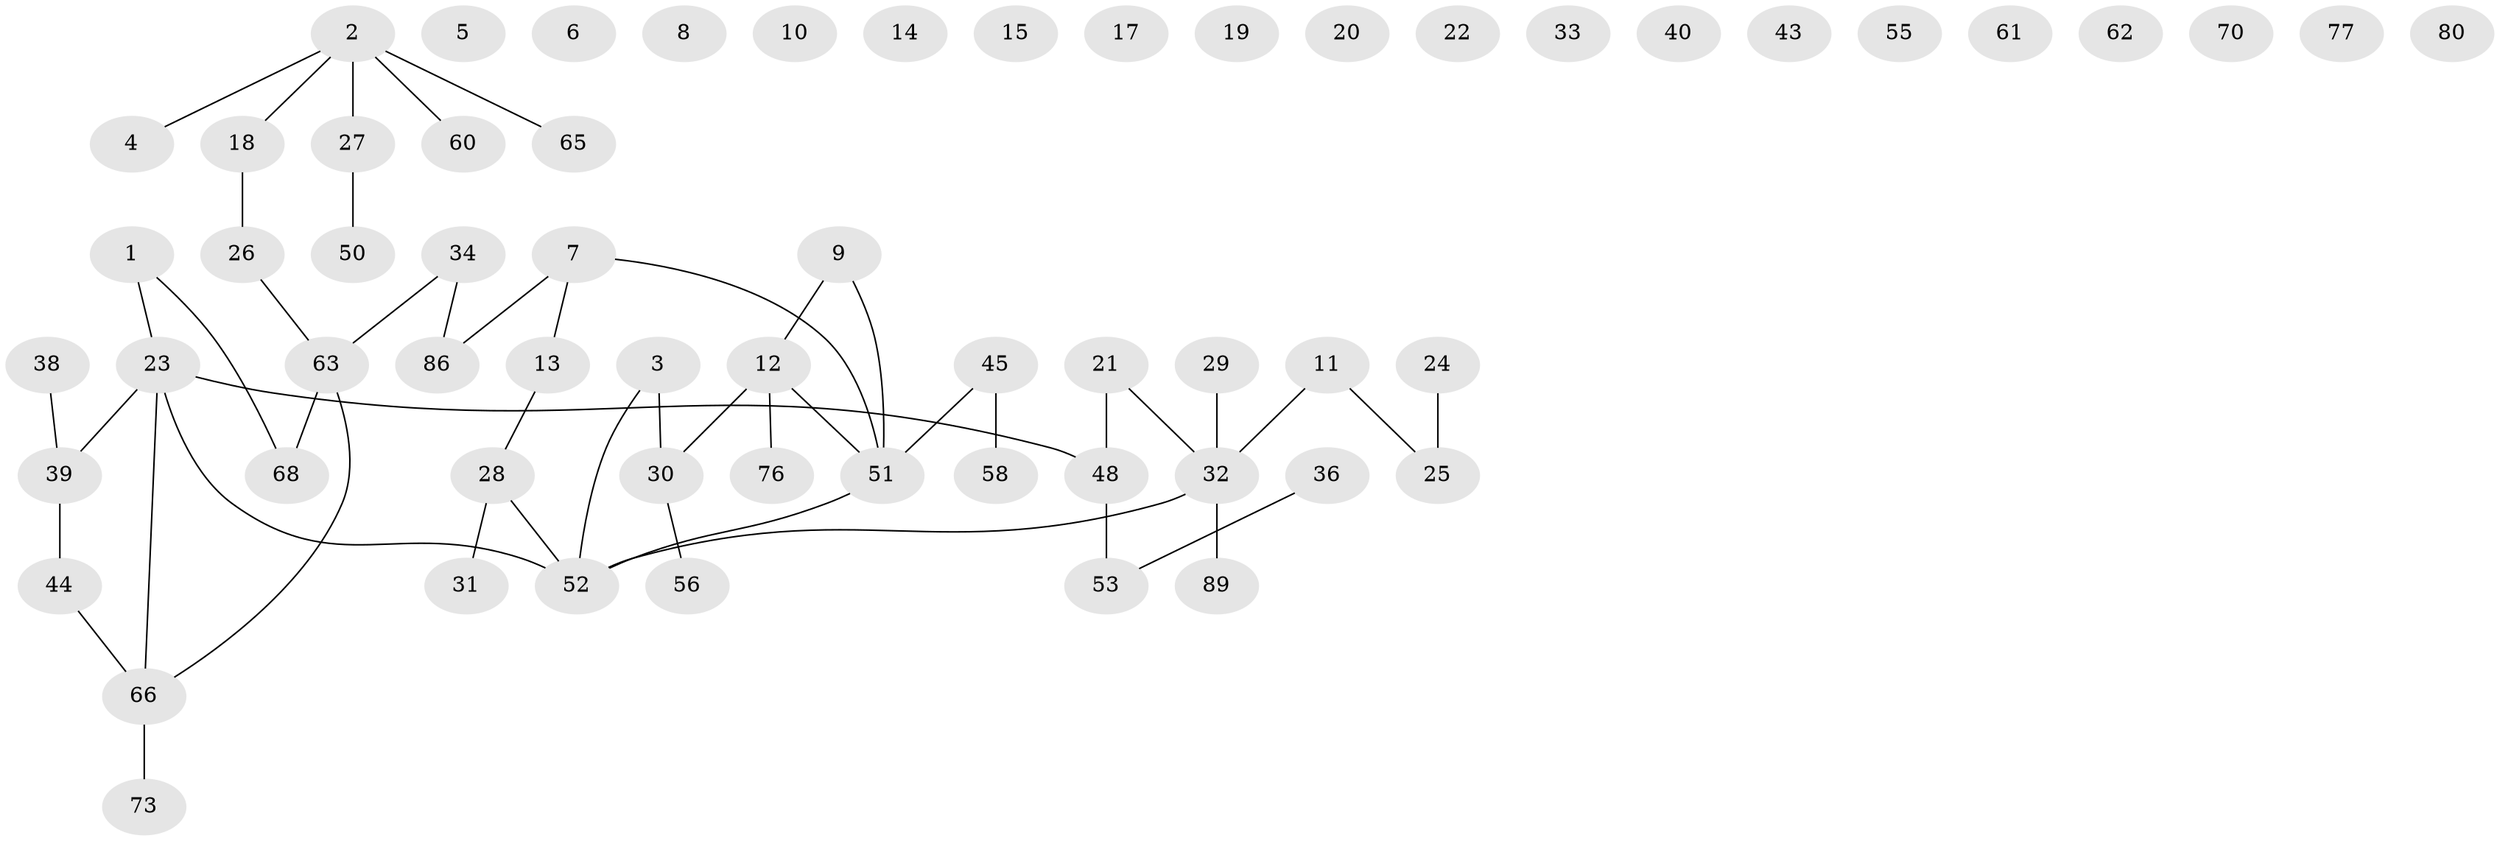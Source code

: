// Generated by graph-tools (version 1.1) at 2025/23/03/03/25 07:23:27]
// undirected, 62 vertices, 49 edges
graph export_dot {
graph [start="1"]
  node [color=gray90,style=filled];
  1;
  2 [super="+74"];
  3 [super="+85"];
  4;
  5 [super="+35"];
  6;
  7 [super="+79"];
  8;
  9 [super="+46"];
  10;
  11 [super="+16"];
  12 [super="+90"];
  13;
  14;
  15;
  17;
  18 [super="+82"];
  19;
  20;
  21;
  22;
  23 [super="+75"];
  24 [super="+72"];
  25 [super="+84"];
  26;
  27 [super="+93"];
  28 [super="+87"];
  29 [super="+42"];
  30 [super="+64"];
  31 [super="+81"];
  32 [super="+37"];
  33;
  34 [super="+41"];
  36;
  38 [super="+83"];
  39 [super="+47"];
  40;
  43 [super="+57"];
  44;
  45 [super="+49"];
  48 [super="+69"];
  50 [super="+54"];
  51 [super="+88"];
  52;
  53 [super="+59"];
  55;
  56;
  58;
  60;
  61;
  62;
  63 [super="+67"];
  65;
  66 [super="+71"];
  68 [super="+78"];
  70;
  73;
  76;
  77 [super="+92"];
  80;
  86 [super="+91"];
  89;
  1 -- 23;
  1 -- 68;
  2 -- 4;
  2 -- 18;
  2 -- 27;
  2 -- 65;
  2 -- 60;
  3 -- 52;
  3 -- 30;
  7 -- 13;
  7 -- 86;
  7 -- 51;
  9 -- 12;
  9 -- 51;
  11 -- 32;
  11 -- 25;
  12 -- 30;
  12 -- 76 [weight=2];
  12 -- 51;
  13 -- 28;
  18 -- 26;
  21 -- 48;
  21 -- 32;
  23 -- 52;
  23 -- 48;
  23 -- 66;
  23 -- 39;
  24 -- 25 [weight=2];
  26 -- 63;
  27 -- 50;
  28 -- 31;
  28 -- 52;
  29 -- 32;
  30 -- 56;
  32 -- 52;
  32 -- 89;
  34 -- 86;
  34 -- 63;
  36 -- 53;
  38 -- 39;
  39 -- 44;
  44 -- 66;
  45 -- 58;
  45 -- 51;
  48 -- 53;
  51 -- 52;
  63 -- 66;
  63 -- 68;
  66 -- 73;
}
